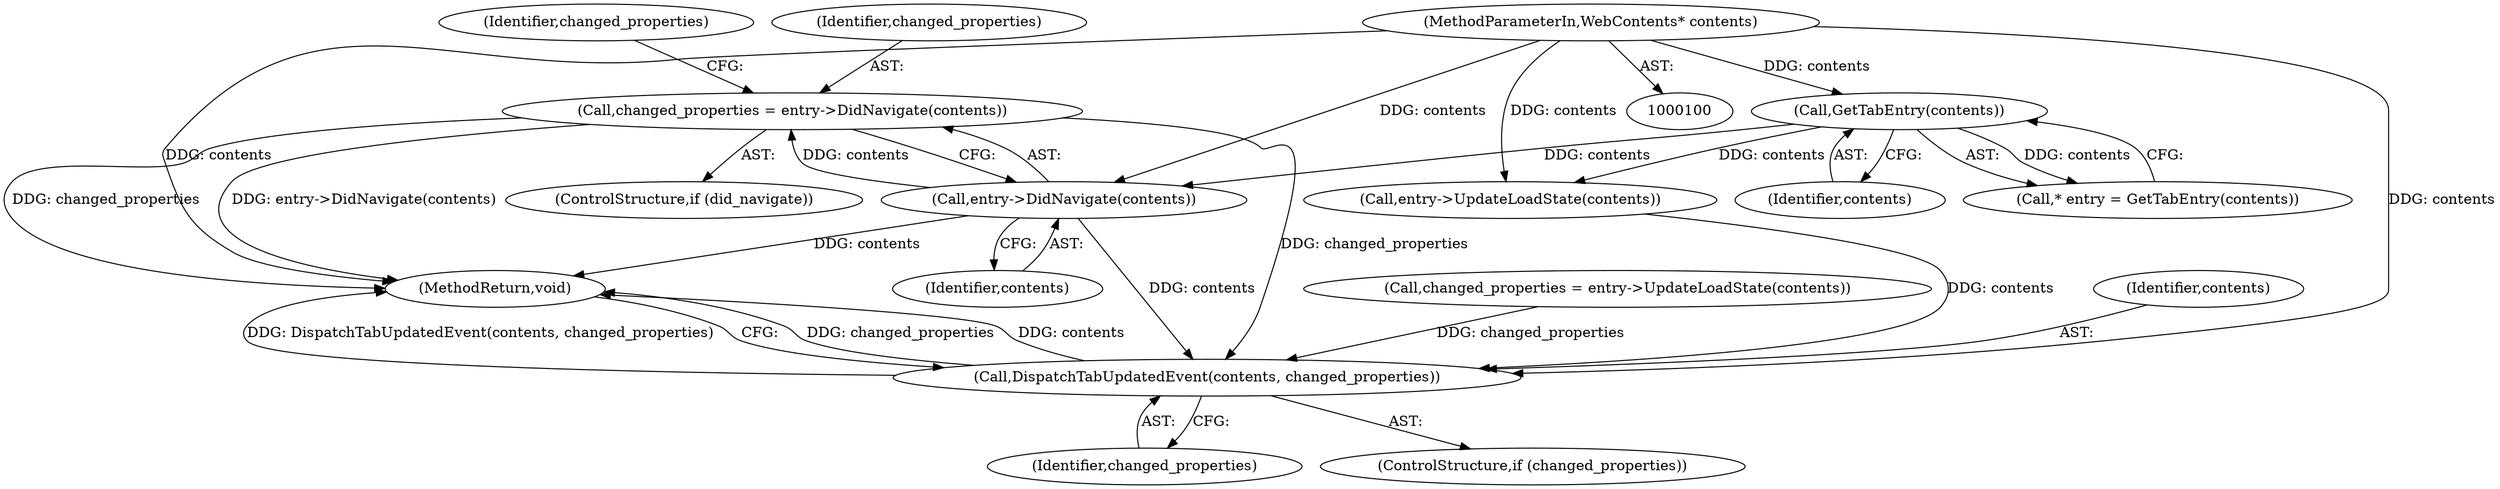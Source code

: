 digraph "1_Chrome_f7ae1f7a918f1973dca241a7a23169906eaf4fe3_5@pointer" {
"1000117" [label="(Call,changed_properties = entry->DidNavigate(contents))"];
"1000119" [label="(Call,entry->DidNavigate(contents))"];
"1000107" [label="(Call,GetTabEntry(contents))"];
"1000101" [label="(MethodParameterIn,WebContents* contents)"];
"1000128" [label="(Call,DispatchTabUpdatedEvent(contents, changed_properties))"];
"1000107" [label="(Call,GetTabEntry(contents))"];
"1000108" [label="(Identifier,contents)"];
"1000120" [label="(Identifier,contents)"];
"1000131" [label="(MethodReturn,void)"];
"1000115" [label="(ControlStructure,if (did_navigate))"];
"1000130" [label="(Identifier,changed_properties)"];
"1000127" [label="(Identifier,changed_properties)"];
"1000128" [label="(Call,DispatchTabUpdatedEvent(contents, changed_properties))"];
"1000119" [label="(Call,entry->DidNavigate(contents))"];
"1000117" [label="(Call,changed_properties = entry->DidNavigate(contents))"];
"1000122" [label="(Call,changed_properties = entry->UpdateLoadState(contents))"];
"1000124" [label="(Call,entry->UpdateLoadState(contents))"];
"1000118" [label="(Identifier,changed_properties)"];
"1000126" [label="(ControlStructure,if (changed_properties))"];
"1000101" [label="(MethodParameterIn,WebContents* contents)"];
"1000105" [label="(Call,* entry = GetTabEntry(contents))"];
"1000129" [label="(Identifier,contents)"];
"1000117" -> "1000115"  [label="AST: "];
"1000117" -> "1000119"  [label="CFG: "];
"1000118" -> "1000117"  [label="AST: "];
"1000119" -> "1000117"  [label="AST: "];
"1000127" -> "1000117"  [label="CFG: "];
"1000117" -> "1000131"  [label="DDG: changed_properties"];
"1000117" -> "1000131"  [label="DDG: entry->DidNavigate(contents)"];
"1000119" -> "1000117"  [label="DDG: contents"];
"1000117" -> "1000128"  [label="DDG: changed_properties"];
"1000119" -> "1000120"  [label="CFG: "];
"1000120" -> "1000119"  [label="AST: "];
"1000119" -> "1000131"  [label="DDG: contents"];
"1000107" -> "1000119"  [label="DDG: contents"];
"1000101" -> "1000119"  [label="DDG: contents"];
"1000119" -> "1000128"  [label="DDG: contents"];
"1000107" -> "1000105"  [label="AST: "];
"1000107" -> "1000108"  [label="CFG: "];
"1000108" -> "1000107"  [label="AST: "];
"1000105" -> "1000107"  [label="CFG: "];
"1000107" -> "1000105"  [label="DDG: contents"];
"1000101" -> "1000107"  [label="DDG: contents"];
"1000107" -> "1000124"  [label="DDG: contents"];
"1000101" -> "1000100"  [label="AST: "];
"1000101" -> "1000131"  [label="DDG: contents"];
"1000101" -> "1000124"  [label="DDG: contents"];
"1000101" -> "1000128"  [label="DDG: contents"];
"1000128" -> "1000126"  [label="AST: "];
"1000128" -> "1000130"  [label="CFG: "];
"1000129" -> "1000128"  [label="AST: "];
"1000130" -> "1000128"  [label="AST: "];
"1000131" -> "1000128"  [label="CFG: "];
"1000128" -> "1000131"  [label="DDG: changed_properties"];
"1000128" -> "1000131"  [label="DDG: contents"];
"1000128" -> "1000131"  [label="DDG: DispatchTabUpdatedEvent(contents, changed_properties)"];
"1000124" -> "1000128"  [label="DDG: contents"];
"1000122" -> "1000128"  [label="DDG: changed_properties"];
}

